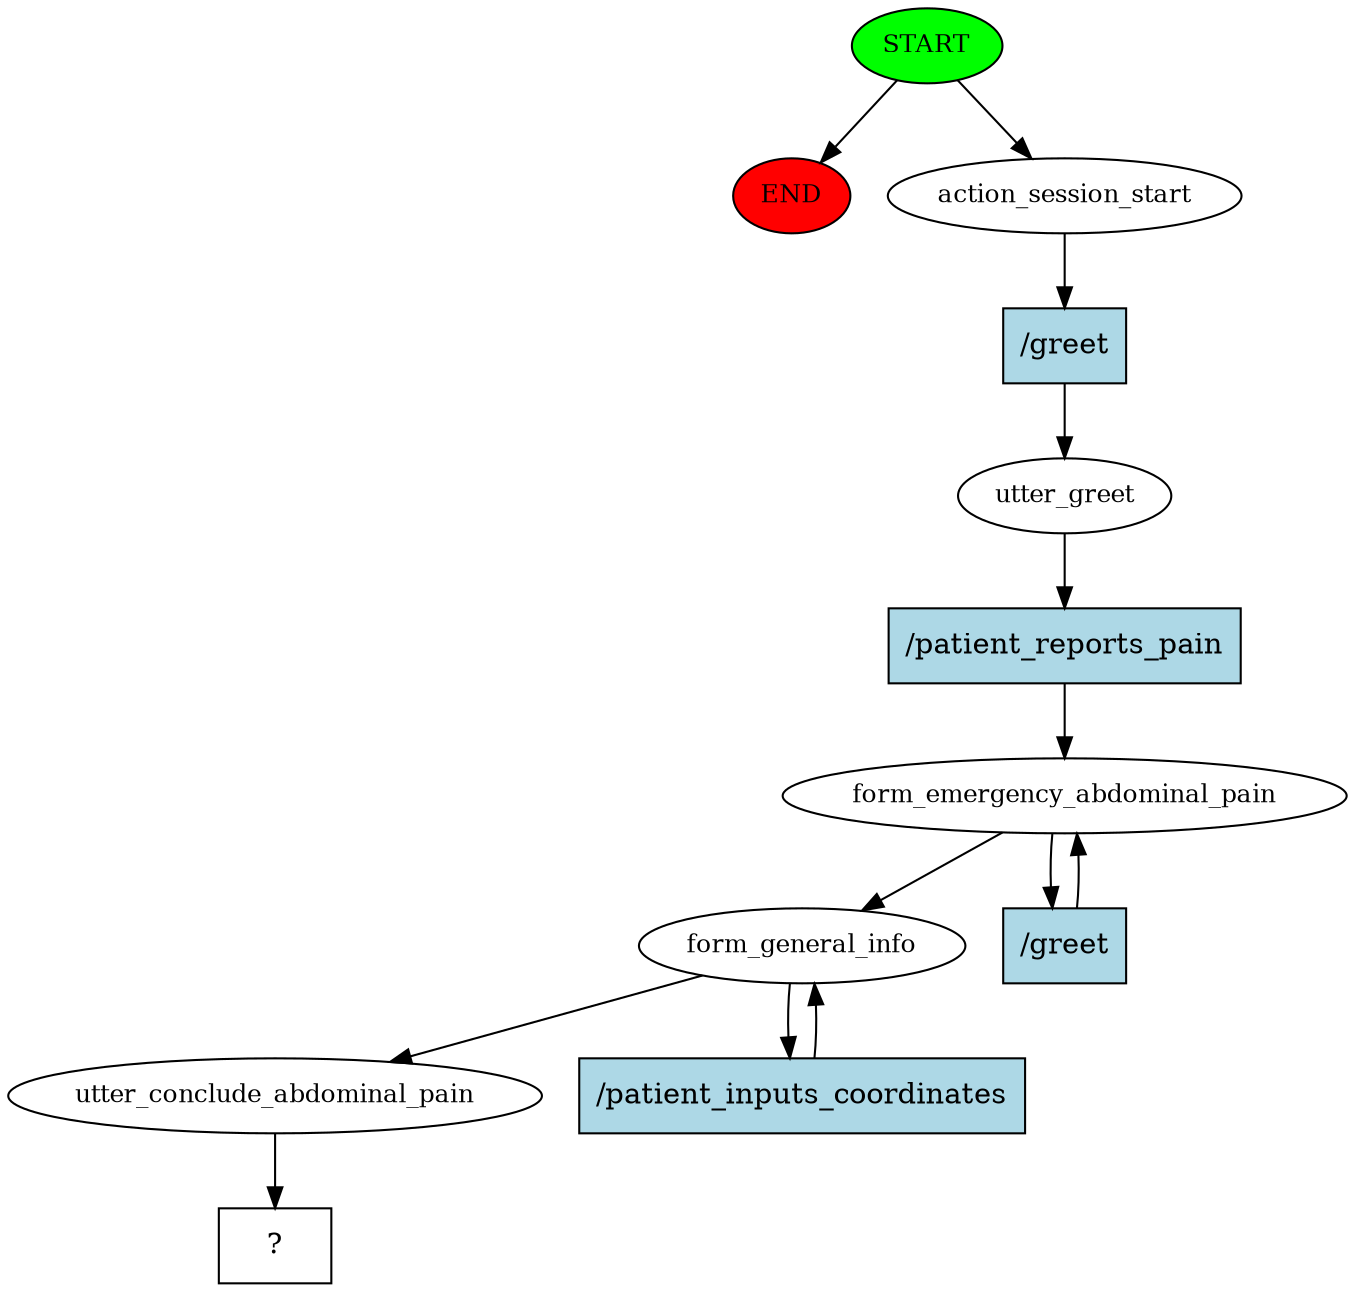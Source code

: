 digraph  {
0 [class="start active", fillcolor=green, fontsize=12, label=START, style=filled];
"-1" [class=end, fillcolor=red, fontsize=12, label=END, style=filled];
1 [class=active, fontsize=12, label=action_session_start];
2 [class=active, fontsize=12, label=utter_greet];
3 [class=active, fontsize=12, label=form_emergency_abdominal_pain];
10 [class=active, fontsize=12, label=form_general_info];
13 [class=active, fontsize=12, label=utter_conclude_abdominal_pain];
14 [class="intent dashed active", label="  ?  ", shape=rect];
15 [class="intent active", fillcolor=lightblue, label="/greet", shape=rect, style=filled];
16 [class="intent active", fillcolor=lightblue, label="/patient_reports_pain", shape=rect, style=filled];
17 [class="intent active", fillcolor=lightblue, label="/greet", shape=rect, style=filled];
18 [class="intent active", fillcolor=lightblue, label="/patient_inputs_coordinates", shape=rect, style=filled];
0 -> "-1"  [class="", key=NONE, label=""];
0 -> 1  [class=active, key=NONE, label=""];
1 -> 15  [class=active, key=0];
2 -> 16  [class=active, key=0];
3 -> 10  [class=active, key=NONE, label=""];
3 -> 17  [class=active, key=0];
10 -> 13  [class=active, key=NONE, label=""];
10 -> 18  [class=active, key=0];
13 -> 14  [class=active, key=NONE, label=""];
15 -> 2  [class=active, key=0];
16 -> 3  [class=active, key=0];
17 -> 3  [class=active, key=0];
18 -> 10  [class=active, key=0];
}
